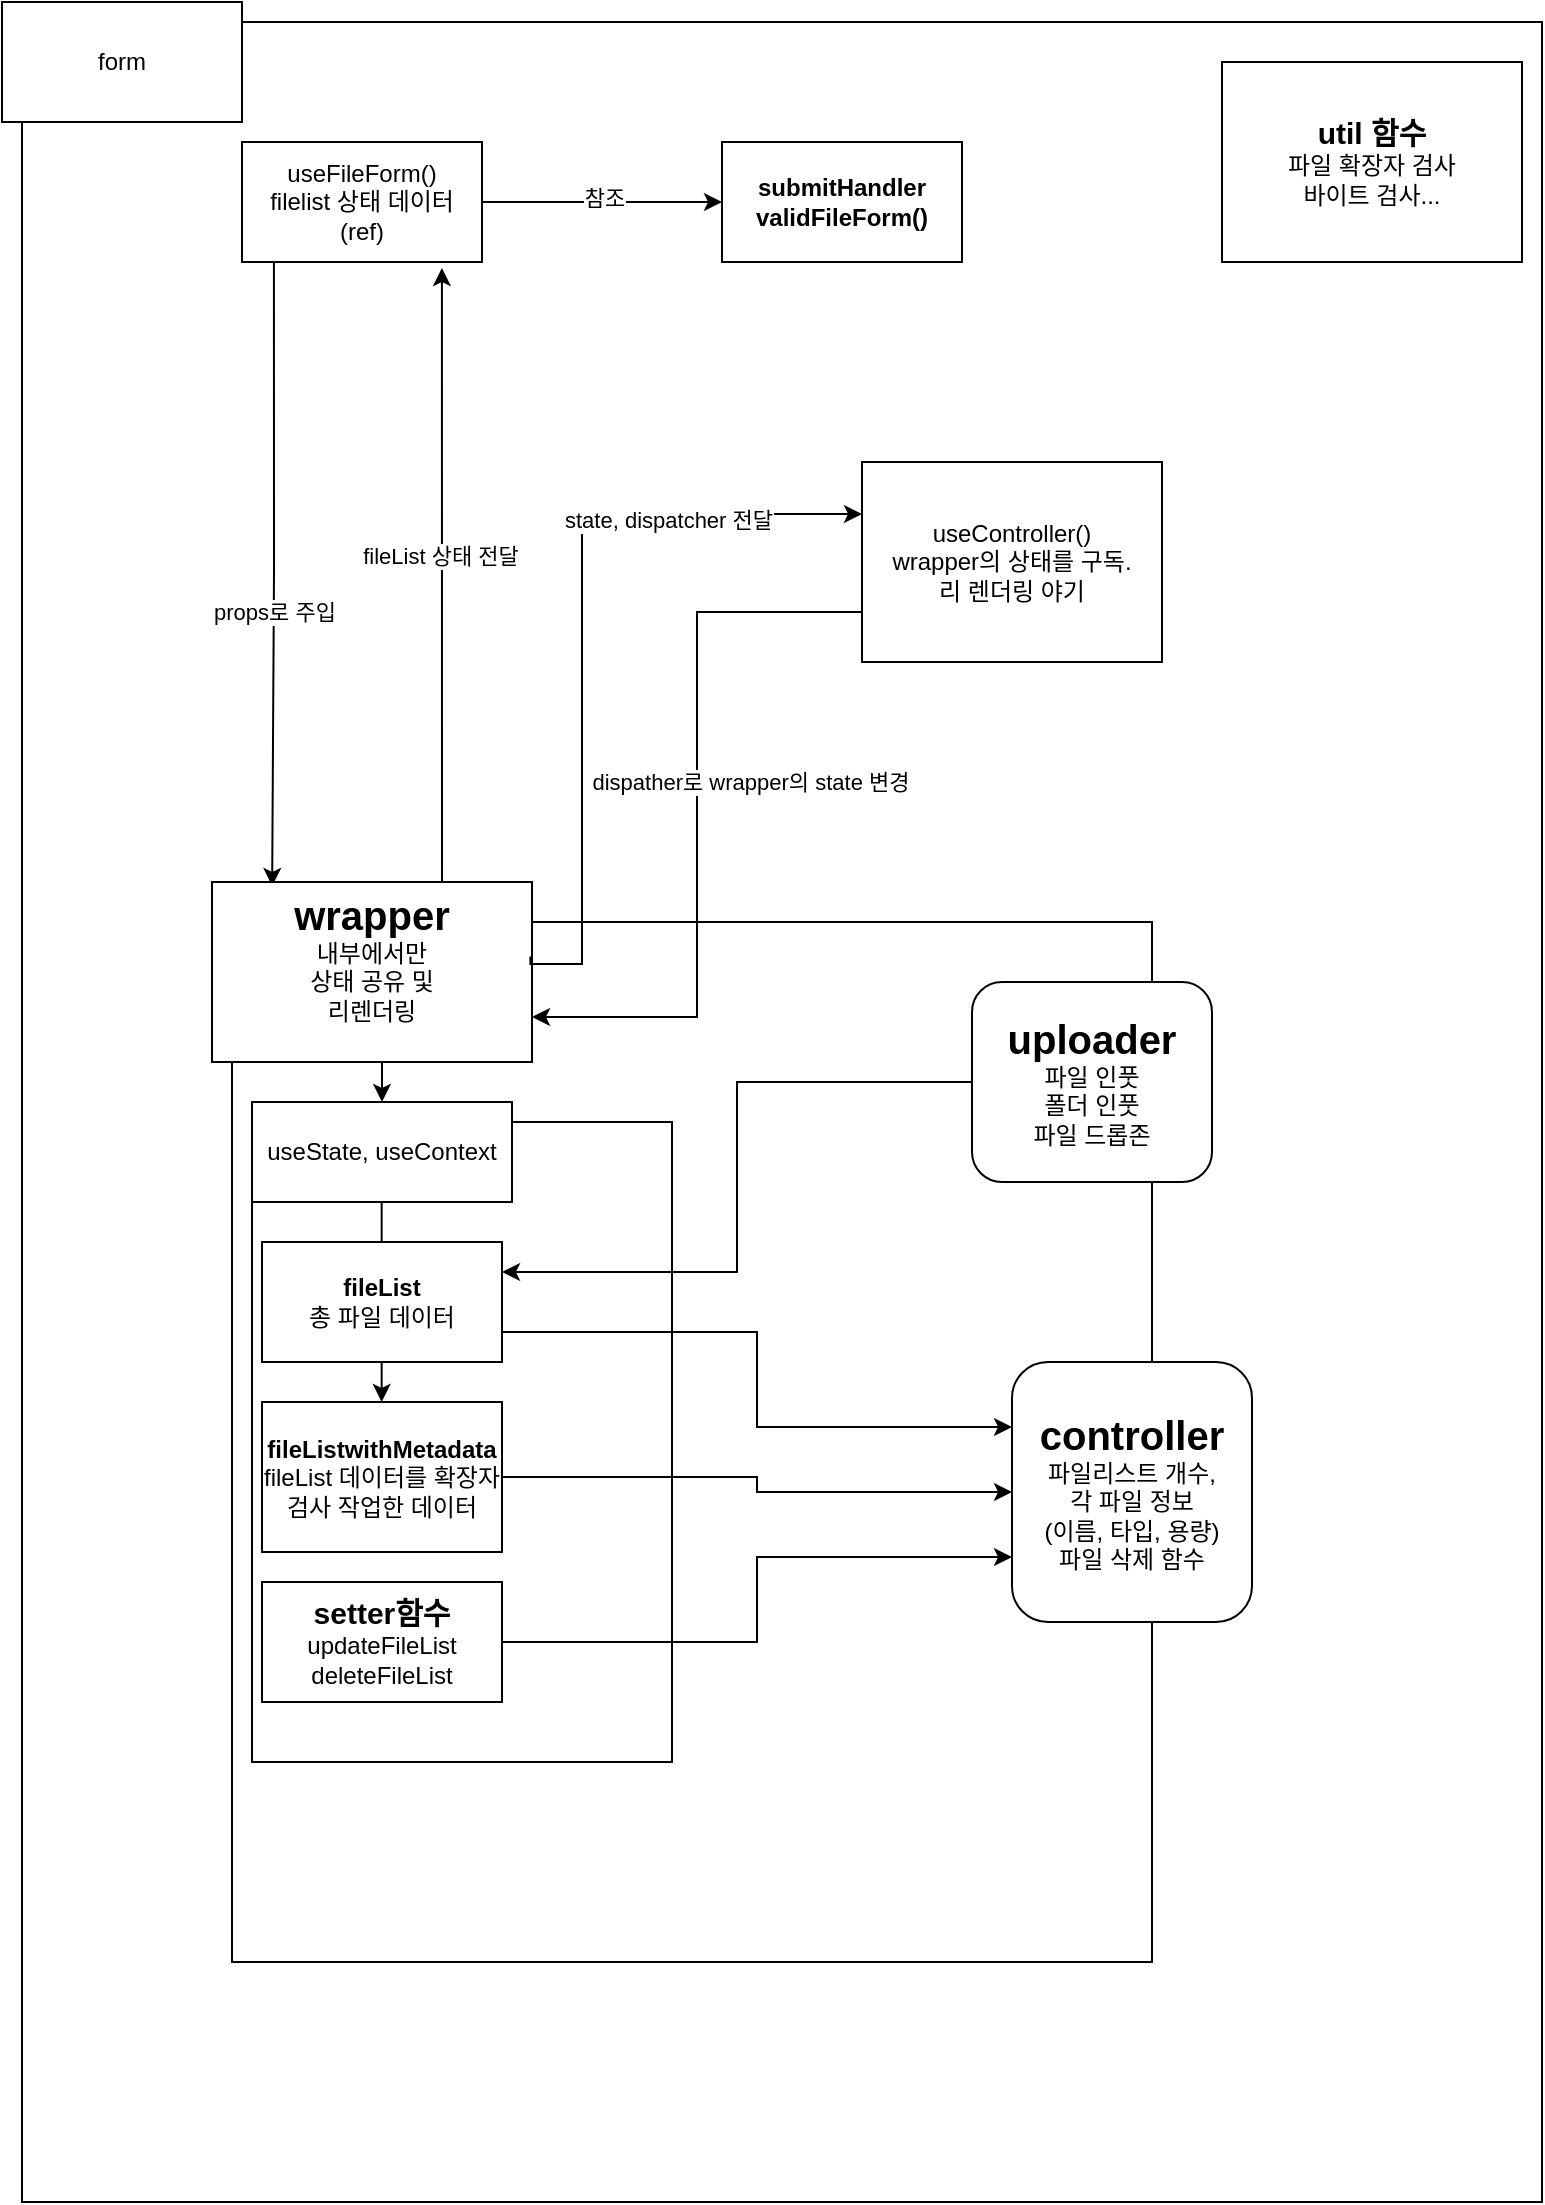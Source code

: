 <mxfile version="24.7.17">
  <diagram id="C5RBs43oDa-KdzZeNtuy" name="Page-1">
    <mxGraphModel dx="1147" dy="669" grid="1" gridSize="10" guides="1" tooltips="1" connect="1" arrows="1" fold="1" page="1" pageScale="1" pageWidth="827" pageHeight="1169" math="0" shadow="0">
      <root>
        <mxCell id="WIyWlLk6GJQsqaUBKTNV-0" />
        <mxCell id="WIyWlLk6GJQsqaUBKTNV-1" parent="WIyWlLk6GJQsqaUBKTNV-0" />
        <mxCell id="wOFYEOkOtfAxg9CZ5leM-5" value="" style="rounded=0;whiteSpace=wrap;html=1;movable=0;resizable=0;rotatable=0;deletable=0;editable=0;locked=1;connectable=0;" parent="WIyWlLk6GJQsqaUBKTNV-1" vertex="1">
          <mxGeometry x="50" y="90" width="760" height="1090" as="geometry" />
        </mxCell>
        <mxCell id="wOFYEOkOtfAxg9CZ5leM-19" style="edgeStyle=orthogonalEdgeStyle;rounded=0;orthogonalLoop=1;jettySize=auto;html=1;entryX=0.833;entryY=1.05;entryDx=0;entryDy=0;exitX=0.75;exitY=0;exitDx=0;exitDy=0;entryPerimeter=0;" parent="WIyWlLk6GJQsqaUBKTNV-1" source="wOFYEOkOtfAxg9CZ5leM-1" target="wOFYEOkOtfAxg9CZ5leM-12" edge="1">
          <mxGeometry relative="1" as="geometry">
            <Array as="points">
              <mxPoint x="260" y="520" />
            </Array>
          </mxGeometry>
        </mxCell>
        <mxCell id="wOFYEOkOtfAxg9CZ5leM-20" value="fileList 상태 전달" style="edgeLabel;html=1;align=center;verticalAlign=middle;resizable=0;points=[];" parent="wOFYEOkOtfAxg9CZ5leM-19" vertex="1" connectable="0">
          <mxGeometry x="0.076" y="1" relative="1" as="geometry">
            <mxPoint as="offset" />
          </mxGeometry>
        </mxCell>
        <mxCell id="wOFYEOkOtfAxg9CZ5leM-6" value="form" style="rounded=0;whiteSpace=wrap;html=1;" parent="WIyWlLk6GJQsqaUBKTNV-1" vertex="1">
          <mxGeometry x="40" y="80" width="120" height="60" as="geometry" />
        </mxCell>
        <mxCell id="wOFYEOkOtfAxg9CZ5leM-13" style="edgeStyle=orthogonalEdgeStyle;rounded=0;orthogonalLoop=1;jettySize=auto;html=1;exitX=0.133;exitY=0.983;exitDx=0;exitDy=0;exitPerimeter=0;entryX=0.188;entryY=0.022;entryDx=0;entryDy=0;entryPerimeter=0;" parent="WIyWlLk6GJQsqaUBKTNV-1" source="wOFYEOkOtfAxg9CZ5leM-12" edge="1" target="wOFYEOkOtfAxg9CZ5leM-1">
          <mxGeometry relative="1" as="geometry">
            <mxPoint x="176" y="290" as="targetPoint" />
          </mxGeometry>
        </mxCell>
        <mxCell id="wOFYEOkOtfAxg9CZ5leM-18" value="props로 주입" style="edgeLabel;html=1;align=center;verticalAlign=middle;resizable=0;points=[];" parent="wOFYEOkOtfAxg9CZ5leM-13" vertex="1" connectable="0">
          <mxGeometry x="0.13" y="1" relative="1" as="geometry">
            <mxPoint y="-1" as="offset" />
          </mxGeometry>
        </mxCell>
        <mxCell id="wOFYEOkOtfAxg9CZ5leM-15" style="edgeStyle=orthogonalEdgeStyle;rounded=0;orthogonalLoop=1;jettySize=auto;html=1;entryX=0;entryY=0.5;entryDx=0;entryDy=0;" parent="WIyWlLk6GJQsqaUBKTNV-1" source="wOFYEOkOtfAxg9CZ5leM-12" target="wOFYEOkOtfAxg9CZ5leM-14" edge="1">
          <mxGeometry relative="1" as="geometry">
            <Array as="points">
              <mxPoint x="340" y="180" />
              <mxPoint x="340" y="180" />
            </Array>
          </mxGeometry>
        </mxCell>
        <mxCell id="wOFYEOkOtfAxg9CZ5leM-16" value="참조" style="edgeLabel;html=1;align=center;verticalAlign=middle;resizable=0;points=[];" parent="wOFYEOkOtfAxg9CZ5leM-15" vertex="1" connectable="0">
          <mxGeometry x="0.017" y="2" relative="1" as="geometry">
            <mxPoint as="offset" />
          </mxGeometry>
        </mxCell>
        <mxCell id="wOFYEOkOtfAxg9CZ5leM-12" value="useFileForm()&lt;br&gt;filelist 상태 데이터&lt;br&gt;(ref)" style="rounded=0;whiteSpace=wrap;html=1;" parent="WIyWlLk6GJQsqaUBKTNV-1" vertex="1">
          <mxGeometry x="160" y="150" width="120" height="60" as="geometry" />
        </mxCell>
        <mxCell id="wOFYEOkOtfAxg9CZ5leM-14" value="&lt;b&gt;submitHandler&lt;br&gt;validFileForm()&lt;/b&gt;" style="rounded=0;whiteSpace=wrap;html=1;" parent="WIyWlLk6GJQsqaUBKTNV-1" vertex="1">
          <mxGeometry x="400" y="150" width="120" height="60" as="geometry" />
        </mxCell>
        <mxCell id="wOFYEOkOtfAxg9CZ5leM-34" value="&lt;b style=&quot;font-size: 15px;&quot;&gt;util 함수&lt;br&gt;&lt;/b&gt;파일 확장자 검사&lt;div&gt;바이트 검사...&lt;/div&gt;" style="rounded=0;whiteSpace=wrap;html=1;" parent="WIyWlLk6GJQsqaUBKTNV-1" vertex="1">
          <mxGeometry x="650" y="110" width="150" height="100" as="geometry" />
        </mxCell>
        <mxCell id="uEcM1vriw_kn_yyQPSbz-8" style="edgeStyle=orthogonalEdgeStyle;rounded=0;orthogonalLoop=1;jettySize=auto;html=1;exitX=0;exitY=0.75;exitDx=0;exitDy=0;entryX=1;entryY=0.75;entryDx=0;entryDy=0;" edge="1" parent="WIyWlLk6GJQsqaUBKTNV-1" source="Gj9TyMR_6e9XWFYzYyro-5" target="wOFYEOkOtfAxg9CZ5leM-1">
          <mxGeometry relative="1" as="geometry" />
        </mxCell>
        <mxCell id="uEcM1vriw_kn_yyQPSbz-9" value="dispather로 wrapper의 state 변경" style="edgeLabel;html=1;align=center;verticalAlign=middle;resizable=0;points=[];" vertex="1" connectable="0" parent="uEcM1vriw_kn_yyQPSbz-8">
          <mxGeometry x="-0.695" y="-2" relative="1" as="geometry">
            <mxPoint y="87" as="offset" />
          </mxGeometry>
        </mxCell>
        <mxCell id="Gj9TyMR_6e9XWFYzYyro-5" value="useController()&lt;div&gt;wrapper의 상태를 구독.&lt;/div&gt;&lt;div&gt;리 렌더링 야기&lt;/div&gt;" style="rounded=0;whiteSpace=wrap;html=1;" parent="WIyWlLk6GJQsqaUBKTNV-1" vertex="1">
          <mxGeometry x="470" y="310" width="150" height="100" as="geometry" />
        </mxCell>
        <mxCell id="uEcM1vriw_kn_yyQPSbz-3" value="" style="group" vertex="1" connectable="0" parent="WIyWlLk6GJQsqaUBKTNV-1">
          <mxGeometry x="145" y="520" width="520" height="540" as="geometry" />
        </mxCell>
        <mxCell id="wOFYEOkOtfAxg9CZ5leM-0" value="" style="rounded=0;whiteSpace=wrap;html=1;fillColor=none;" parent="uEcM1vriw_kn_yyQPSbz-3" vertex="1">
          <mxGeometry x="10" y="20" width="460" height="520" as="geometry" />
        </mxCell>
        <mxCell id="WIyWlLk6GJQsqaUBKTNV-3" value="&lt;font style=&quot;&quot;&gt;&lt;font style=&quot;font-weight: bold; font-size: 20px;&quot;&gt;uploader&lt;/font&gt;&lt;br&gt;파일 인풋&lt;br&gt;폴더 인풋&lt;br&gt;파일 드롭존&lt;/font&gt;" style="rounded=1;whiteSpace=wrap;html=1;fontSize=12;glass=0;strokeWidth=1;shadow=0;" parent="uEcM1vriw_kn_yyQPSbz-3" vertex="1">
          <mxGeometry x="380" y="50" width="120" height="100" as="geometry" />
        </mxCell>
        <mxCell id="WIyWlLk6GJQsqaUBKTNV-7" value="&lt;b&gt;&lt;font style=&quot;font-size: 20px;&quot;&gt;controller&lt;/font&gt;&lt;/b&gt;&lt;div&gt;파일리스트 개수,&lt;br&gt;각 파일 정보&lt;br&gt;(이름, 타입, 용량)&lt;br&gt;파일 삭제 함수&lt;/div&gt;" style="rounded=1;whiteSpace=wrap;html=1;fontSize=12;glass=0;strokeWidth=1;shadow=0;" parent="uEcM1vriw_kn_yyQPSbz-3" vertex="1">
          <mxGeometry x="400" y="240" width="120" height="130" as="geometry" />
        </mxCell>
        <mxCell id="uEcM1vriw_kn_yyQPSbz-12" style="edgeStyle=orthogonalEdgeStyle;rounded=0;orthogonalLoop=1;jettySize=auto;html=1;exitX=0.5;exitY=1;exitDx=0;exitDy=0;entryX=0.5;entryY=0;entryDx=0;entryDy=0;" edge="1" parent="uEcM1vriw_kn_yyQPSbz-3" source="wOFYEOkOtfAxg9CZ5leM-1" target="wOFYEOkOtfAxg9CZ5leM-21">
          <mxGeometry relative="1" as="geometry" />
        </mxCell>
        <mxCell id="wOFYEOkOtfAxg9CZ5leM-1" value="&lt;b&gt;&lt;font style=&quot;font-size: 20px;&quot;&gt;wrapper&lt;/font&gt;&lt;/b&gt;&lt;div&gt;내부에서만 &lt;br&gt;상태 공유 및&lt;br&gt;리렌더링&lt;br&gt;&lt;br&gt;&lt;/div&gt;" style="rounded=0;whiteSpace=wrap;html=1;" parent="uEcM1vriw_kn_yyQPSbz-3" vertex="1">
          <mxGeometry width="160" height="90" as="geometry" />
        </mxCell>
        <mxCell id="wOFYEOkOtfAxg9CZ5leM-4" value="" style="rounded=0;whiteSpace=wrap;html=1;movable=1;resizable=1;rotatable=1;deletable=1;editable=1;locked=0;connectable=1;" parent="uEcM1vriw_kn_yyQPSbz-3" vertex="1">
          <mxGeometry x="20" y="120" width="210" height="320" as="geometry" />
        </mxCell>
        <mxCell id="wOFYEOkOtfAxg9CZ5leM-21" value="useState, useContext" style="rounded=0;whiteSpace=wrap;html=1;" parent="uEcM1vriw_kn_yyQPSbz-3" vertex="1">
          <mxGeometry x="20" y="110" width="130" height="50" as="geometry" />
        </mxCell>
        <mxCell id="wOFYEOkOtfAxg9CZ5leM-27" value="" style="edgeStyle=orthogonalEdgeStyle;rounded=0;orthogonalLoop=1;jettySize=auto;html=1;" parent="uEcM1vriw_kn_yyQPSbz-3" edge="1">
          <mxGeometry relative="1" as="geometry">
            <mxPoint x="84.83" y="160" as="sourcePoint" />
            <mxPoint x="84.83" y="260" as="targetPoint" />
          </mxGeometry>
        </mxCell>
        <mxCell id="wOFYEOkOtfAxg9CZ5leM-31" style="edgeStyle=orthogonalEdgeStyle;rounded=0;orthogonalLoop=1;jettySize=auto;html=1;exitX=1;exitY=0.75;exitDx=0;exitDy=0;entryX=0;entryY=0.25;entryDx=0;entryDy=0;" parent="uEcM1vriw_kn_yyQPSbz-3" source="wOFYEOkOtfAxg9CZ5leM-22" target="WIyWlLk6GJQsqaUBKTNV-7" edge="1">
          <mxGeometry relative="1" as="geometry" />
        </mxCell>
        <mxCell id="wOFYEOkOtfAxg9CZ5leM-22" value="&lt;b&gt;fileList&lt;/b&gt;&lt;div&gt;총 파일 데이터&lt;/div&gt;" style="rounded=0;whiteSpace=wrap;html=1;" parent="uEcM1vriw_kn_yyQPSbz-3" vertex="1">
          <mxGeometry x="25" y="180" width="120" height="60" as="geometry" />
        </mxCell>
        <mxCell id="wOFYEOkOtfAxg9CZ5leM-30" style="edgeStyle=orthogonalEdgeStyle;rounded=0;orthogonalLoop=1;jettySize=auto;html=1;exitX=1;exitY=0.5;exitDx=0;exitDy=0;entryX=0;entryY=0.5;entryDx=0;entryDy=0;" parent="uEcM1vriw_kn_yyQPSbz-3" source="wOFYEOkOtfAxg9CZ5leM-23" target="WIyWlLk6GJQsqaUBKTNV-7" edge="1">
          <mxGeometry relative="1" as="geometry" />
        </mxCell>
        <mxCell id="wOFYEOkOtfAxg9CZ5leM-23" value="&lt;b&gt;fileListwithMetadata&lt;/b&gt;&lt;br&gt;fileList 데이터를 확장자 검사 작업한 데이터" style="rounded=0;whiteSpace=wrap;html=1;" parent="uEcM1vriw_kn_yyQPSbz-3" vertex="1">
          <mxGeometry x="25" y="260" width="120" height="75" as="geometry" />
        </mxCell>
        <mxCell id="wOFYEOkOtfAxg9CZ5leM-32" style="edgeStyle=orthogonalEdgeStyle;rounded=0;orthogonalLoop=1;jettySize=auto;html=1;exitX=1;exitY=0.5;exitDx=0;exitDy=0;entryX=0;entryY=0.75;entryDx=0;entryDy=0;" parent="uEcM1vriw_kn_yyQPSbz-3" source="wOFYEOkOtfAxg9CZ5leM-24" target="WIyWlLk6GJQsqaUBKTNV-7" edge="1">
          <mxGeometry relative="1" as="geometry" />
        </mxCell>
        <mxCell id="wOFYEOkOtfAxg9CZ5leM-24" value="&lt;b&gt;&lt;font style=&quot;font-size: 15px;&quot;&gt;setter함수&lt;/font&gt;&lt;/b&gt;&lt;div&gt;updateFileList&lt;br&gt;deleteFileList&lt;/div&gt;" style="rounded=0;whiteSpace=wrap;html=1;" parent="uEcM1vriw_kn_yyQPSbz-3" vertex="1">
          <mxGeometry x="25" y="350" width="120" height="60" as="geometry" />
        </mxCell>
        <mxCell id="wOFYEOkOtfAxg9CZ5leM-26" style="edgeStyle=orthogonalEdgeStyle;rounded=0;orthogonalLoop=1;jettySize=auto;html=1;exitX=0;exitY=0.5;exitDx=0;exitDy=0;entryX=1;entryY=0.25;entryDx=0;entryDy=0;" parent="uEcM1vriw_kn_yyQPSbz-3" source="WIyWlLk6GJQsqaUBKTNV-3" target="wOFYEOkOtfAxg9CZ5leM-22" edge="1">
          <mxGeometry relative="1" as="geometry" />
        </mxCell>
        <mxCell id="uEcM1vriw_kn_yyQPSbz-6" style="edgeStyle=orthogonalEdgeStyle;rounded=0;orthogonalLoop=1;jettySize=auto;html=1;exitX=0.995;exitY=0.403;exitDx=0;exitDy=0;entryX=0;entryY=0.25;entryDx=0;entryDy=0;exitPerimeter=0;" edge="1" parent="WIyWlLk6GJQsqaUBKTNV-1">
          <mxGeometry relative="1" as="geometry">
            <mxPoint x="304.2" y="557.27" as="sourcePoint" />
            <mxPoint x="470" y="336" as="targetPoint" />
            <Array as="points">
              <mxPoint x="304" y="561" />
              <mxPoint x="330" y="561" />
              <mxPoint x="330" y="336" />
            </Array>
          </mxGeometry>
        </mxCell>
        <mxCell id="uEcM1vriw_kn_yyQPSbz-7" value="state, dispatcher 전달" style="edgeLabel;html=1;align=center;verticalAlign=middle;resizable=0;points=[];" vertex="1" connectable="0" parent="uEcM1vriw_kn_yyQPSbz-6">
          <mxGeometry x="0.683" y="-3" relative="1" as="geometry">
            <mxPoint x="-35" as="offset" />
          </mxGeometry>
        </mxCell>
      </root>
    </mxGraphModel>
  </diagram>
</mxfile>
